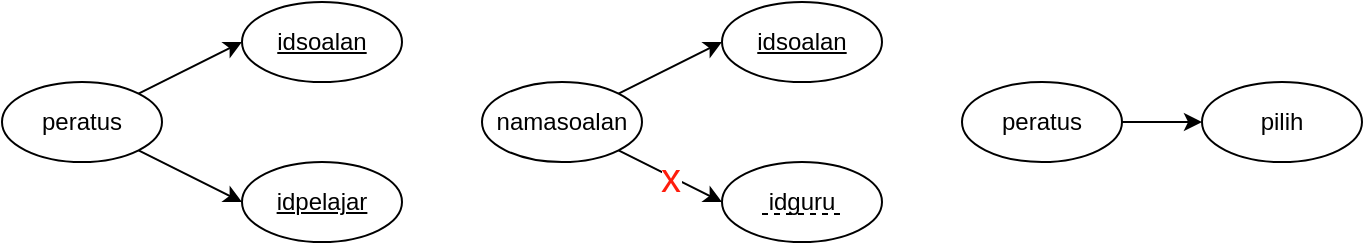 <mxfile version="15.8.9" type="github">
  <diagram id="oIyXF4S7q7niCosAtLof" name="Page-1">
    <mxGraphModel dx="837" dy="1074" grid="1" gridSize="10" guides="1" tooltips="1" connect="1" arrows="1" fold="1" page="1" pageScale="1" pageWidth="850" pageHeight="1100" math="0" shadow="0">
      <root>
        <mxCell id="0" />
        <mxCell id="1" parent="0" />
        <mxCell id="V4fBQPnrMNNjJP48NXU4-6" style="rounded=0;orthogonalLoop=1;jettySize=auto;html=1;exitX=1;exitY=0;exitDx=0;exitDy=0;entryX=0;entryY=0.5;entryDx=0;entryDy=0;" edge="1" parent="1" source="V4fBQPnrMNNjJP48NXU4-2" target="V4fBQPnrMNNjJP48NXU4-5">
          <mxGeometry relative="1" as="geometry">
            <mxPoint x="200" y="185" as="targetPoint" />
          </mxGeometry>
        </mxCell>
        <mxCell id="V4fBQPnrMNNjJP48NXU4-7" style="rounded=0;orthogonalLoop=1;jettySize=auto;html=1;exitX=1;exitY=1;exitDx=0;exitDy=0;entryX=0;entryY=0.5;entryDx=0;entryDy=0;" edge="1" parent="1" source="V4fBQPnrMNNjJP48NXU4-2" target="V4fBQPnrMNNjJP48NXU4-4">
          <mxGeometry relative="1" as="geometry" />
        </mxCell>
        <mxCell id="V4fBQPnrMNNjJP48NXU4-2" value="peratus" style="ellipse;whiteSpace=wrap;html=1;" vertex="1" parent="1">
          <mxGeometry x="80" y="200" width="80" height="40" as="geometry" />
        </mxCell>
        <mxCell id="V4fBQPnrMNNjJP48NXU4-4" value="idpelajar" style="ellipse;whiteSpace=wrap;html=1;fontStyle=4" vertex="1" parent="1">
          <mxGeometry x="200" y="240" width="80" height="40" as="geometry" />
        </mxCell>
        <mxCell id="V4fBQPnrMNNjJP48NXU4-5" value="idsoalan" style="ellipse;whiteSpace=wrap;html=1;fontStyle=4" vertex="1" parent="1">
          <mxGeometry x="200" y="160" width="80" height="40" as="geometry" />
        </mxCell>
        <mxCell id="V4fBQPnrMNNjJP48NXU4-8" style="rounded=0;orthogonalLoop=1;jettySize=auto;html=1;exitX=1;exitY=0;exitDx=0;exitDy=0;entryX=0;entryY=0.5;entryDx=0;entryDy=0;" edge="1" source="V4fBQPnrMNNjJP48NXU4-10" target="V4fBQPnrMNNjJP48NXU4-12" parent="1">
          <mxGeometry relative="1" as="geometry">
            <mxPoint x="440" y="185" as="targetPoint" />
          </mxGeometry>
        </mxCell>
        <mxCell id="V4fBQPnrMNNjJP48NXU4-9" value="x" style="rounded=0;orthogonalLoop=1;jettySize=auto;html=1;exitX=1;exitY=1;exitDx=0;exitDy=0;entryX=0;entryY=0.5;entryDx=0;entryDy=0;fontSize=20;fontColor=#FF1D0D;" edge="1" source="V4fBQPnrMNNjJP48NXU4-10" target="V4fBQPnrMNNjJP48NXU4-11" parent="1">
          <mxGeometry relative="1" as="geometry" />
        </mxCell>
        <mxCell id="V4fBQPnrMNNjJP48NXU4-10" value="namasoalan" style="ellipse;whiteSpace=wrap;html=1;" vertex="1" parent="1">
          <mxGeometry x="320" y="200" width="80" height="40" as="geometry" />
        </mxCell>
        <mxCell id="V4fBQPnrMNNjJP48NXU4-11" value="idguru" style="ellipse;whiteSpace=wrap;html=1;fontStyle=0" vertex="1" parent="1">
          <mxGeometry x="440" y="240" width="80" height="40" as="geometry" />
        </mxCell>
        <mxCell id="V4fBQPnrMNNjJP48NXU4-12" value="idsoalan" style="ellipse;whiteSpace=wrap;html=1;fontStyle=4" vertex="1" parent="1">
          <mxGeometry x="440" y="160" width="80" height="40" as="geometry" />
        </mxCell>
        <mxCell id="V4fBQPnrMNNjJP48NXU4-13" style="rounded=0;orthogonalLoop=1;jettySize=auto;html=1;exitX=1;exitY=0.5;exitDx=0;exitDy=0;entryX=0;entryY=0.5;entryDx=0;entryDy=0;" edge="1" source="V4fBQPnrMNNjJP48NXU4-15" target="V4fBQPnrMNNjJP48NXU4-17" parent="1">
          <mxGeometry relative="1" as="geometry">
            <mxPoint x="680" y="185" as="targetPoint" />
          </mxGeometry>
        </mxCell>
        <mxCell id="V4fBQPnrMNNjJP48NXU4-15" value="peratus" style="ellipse;whiteSpace=wrap;html=1;" vertex="1" parent="1">
          <mxGeometry x="560" y="200" width="80" height="40" as="geometry" />
        </mxCell>
        <mxCell id="V4fBQPnrMNNjJP48NXU4-17" value="pilih" style="ellipse;whiteSpace=wrap;html=1;fontStyle=0" vertex="1" parent="1">
          <mxGeometry x="680" y="200" width="80" height="40" as="geometry" />
        </mxCell>
        <mxCell id="V4fBQPnrMNNjJP48NXU4-18" value="" style="endArrow=none;dashed=1;html=1;rounded=0;" edge="1" parent="1">
          <mxGeometry width="50" height="50" relative="1" as="geometry">
            <mxPoint x="460" y="266" as="sourcePoint" />
            <mxPoint x="500" y="266" as="targetPoint" />
          </mxGeometry>
        </mxCell>
      </root>
    </mxGraphModel>
  </diagram>
</mxfile>
